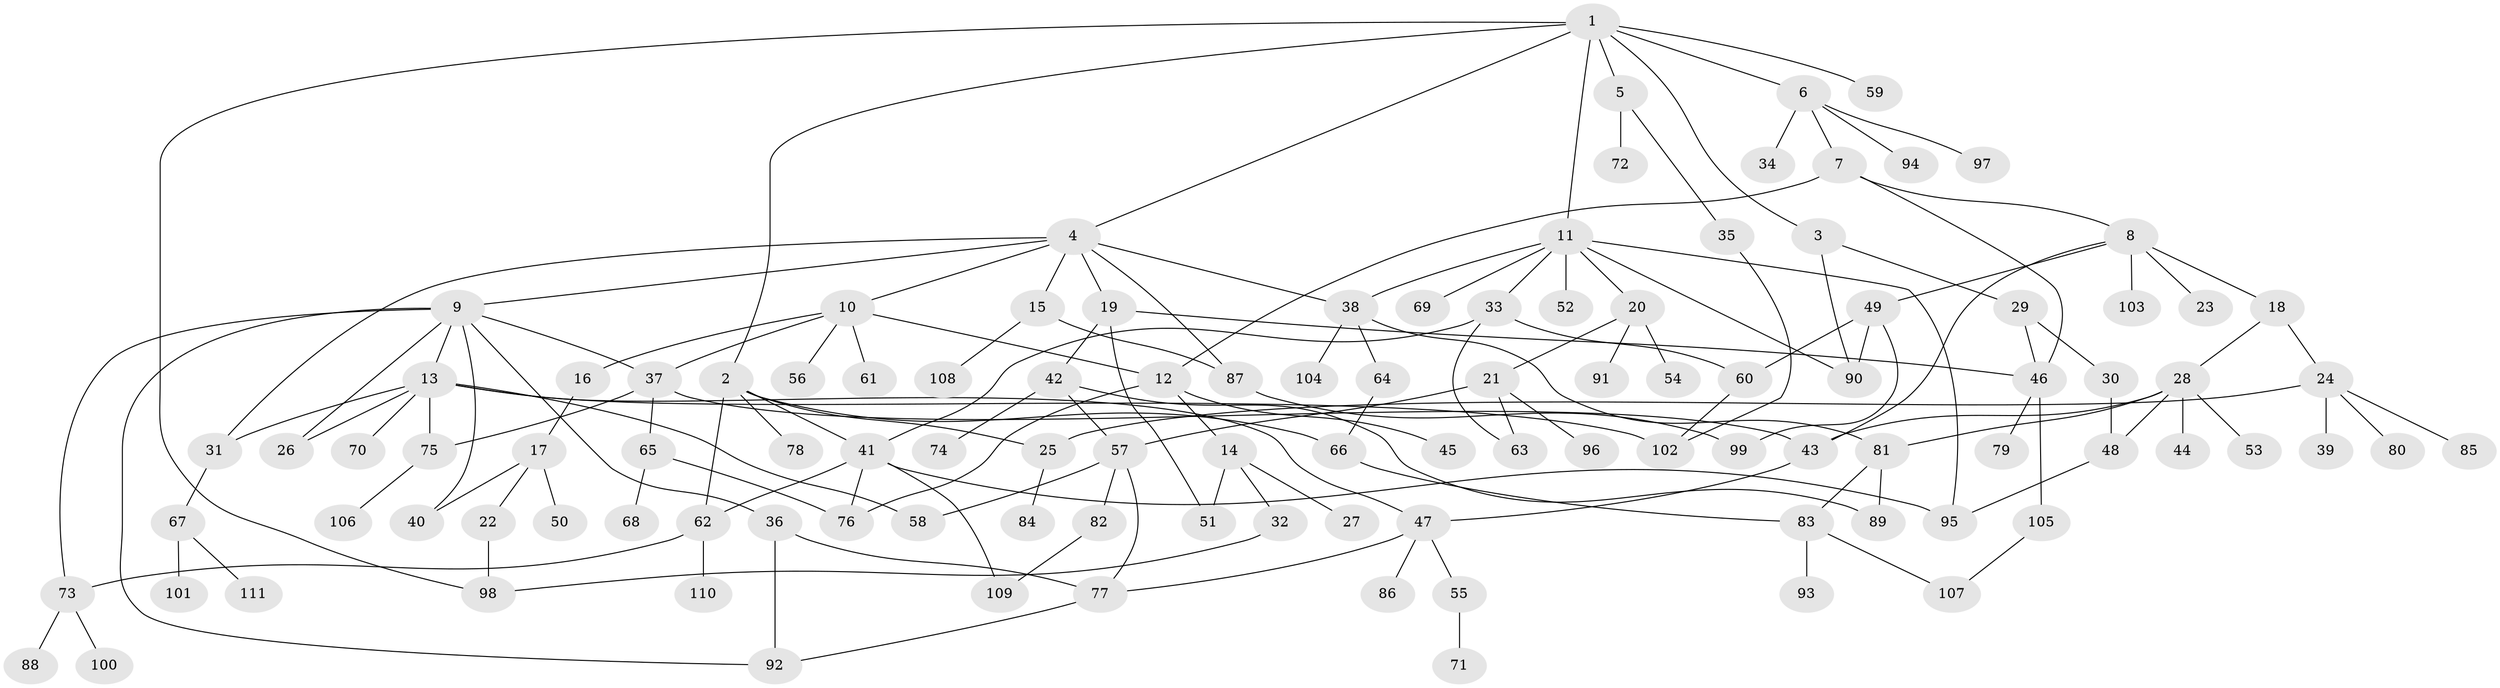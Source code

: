// coarse degree distribution, {9: 0.022222222222222223, 6: 0.08888888888888889, 3: 0.3111111111111111, 2: 0.15555555555555556, 7: 0.022222222222222223, 4: 0.13333333333333333, 5: 0.1111111111111111, 1: 0.1111111111111111, 8: 0.044444444444444446}
// Generated by graph-tools (version 1.1) at 2025/36/03/04/25 23:36:00]
// undirected, 111 vertices, 154 edges
graph export_dot {
  node [color=gray90,style=filled];
  1;
  2;
  3;
  4;
  5;
  6;
  7;
  8;
  9;
  10;
  11;
  12;
  13;
  14;
  15;
  16;
  17;
  18;
  19;
  20;
  21;
  22;
  23;
  24;
  25;
  26;
  27;
  28;
  29;
  30;
  31;
  32;
  33;
  34;
  35;
  36;
  37;
  38;
  39;
  40;
  41;
  42;
  43;
  44;
  45;
  46;
  47;
  48;
  49;
  50;
  51;
  52;
  53;
  54;
  55;
  56;
  57;
  58;
  59;
  60;
  61;
  62;
  63;
  64;
  65;
  66;
  67;
  68;
  69;
  70;
  71;
  72;
  73;
  74;
  75;
  76;
  77;
  78;
  79;
  80;
  81;
  82;
  83;
  84;
  85;
  86;
  87;
  88;
  89;
  90;
  91;
  92;
  93;
  94;
  95;
  96;
  97;
  98;
  99;
  100;
  101;
  102;
  103;
  104;
  105;
  106;
  107;
  108;
  109;
  110;
  111;
  1 -- 2;
  1 -- 3;
  1 -- 4;
  1 -- 5;
  1 -- 6;
  1 -- 11;
  1 -- 59;
  1 -- 98;
  2 -- 25;
  2 -- 41;
  2 -- 62;
  2 -- 66;
  2 -- 78;
  3 -- 29;
  3 -- 90;
  4 -- 9;
  4 -- 10;
  4 -- 15;
  4 -- 19;
  4 -- 31;
  4 -- 87;
  4 -- 38;
  5 -- 35;
  5 -- 72;
  6 -- 7;
  6 -- 34;
  6 -- 94;
  6 -- 97;
  7 -- 8;
  7 -- 12;
  7 -- 46;
  8 -- 18;
  8 -- 23;
  8 -- 43;
  8 -- 49;
  8 -- 103;
  9 -- 13;
  9 -- 36;
  9 -- 40;
  9 -- 92;
  9 -- 37;
  9 -- 73;
  9 -- 26;
  10 -- 12;
  10 -- 16;
  10 -- 37;
  10 -- 56;
  10 -- 61;
  11 -- 20;
  11 -- 33;
  11 -- 38;
  11 -- 52;
  11 -- 69;
  11 -- 95;
  11 -- 90;
  12 -- 14;
  12 -- 45;
  12 -- 76;
  13 -- 26;
  13 -- 70;
  13 -- 75;
  13 -- 102;
  13 -- 47;
  13 -- 58;
  13 -- 31;
  14 -- 27;
  14 -- 32;
  14 -- 51;
  15 -- 108;
  15 -- 87;
  16 -- 17;
  17 -- 22;
  17 -- 50;
  17 -- 40;
  18 -- 24;
  18 -- 28;
  19 -- 42;
  19 -- 46;
  19 -- 51;
  20 -- 21;
  20 -- 54;
  20 -- 91;
  21 -- 63;
  21 -- 96;
  21 -- 57;
  22 -- 98;
  24 -- 39;
  24 -- 80;
  24 -- 85;
  24 -- 25;
  25 -- 84;
  28 -- 44;
  28 -- 53;
  28 -- 81;
  28 -- 43;
  28 -- 48;
  29 -- 30;
  29 -- 46;
  30 -- 48;
  31 -- 67;
  32 -- 98;
  33 -- 60;
  33 -- 63;
  33 -- 41;
  35 -- 102;
  36 -- 92;
  36 -- 77;
  37 -- 65;
  37 -- 75;
  37 -- 43;
  38 -- 64;
  38 -- 104;
  38 -- 81;
  41 -- 109;
  41 -- 95;
  41 -- 62;
  41 -- 76;
  42 -- 57;
  42 -- 74;
  42 -- 89;
  43 -- 47;
  46 -- 79;
  46 -- 105;
  47 -- 55;
  47 -- 77;
  47 -- 86;
  48 -- 95;
  49 -- 90;
  49 -- 99;
  49 -- 60;
  55 -- 71;
  57 -- 58;
  57 -- 82;
  57 -- 77;
  60 -- 102;
  62 -- 73;
  62 -- 110;
  64 -- 66;
  65 -- 68;
  65 -- 76;
  66 -- 83;
  67 -- 101;
  67 -- 111;
  73 -- 88;
  73 -- 100;
  75 -- 106;
  77 -- 92;
  81 -- 83;
  81 -- 89;
  82 -- 109;
  83 -- 93;
  83 -- 107;
  87 -- 99;
  105 -- 107;
}
